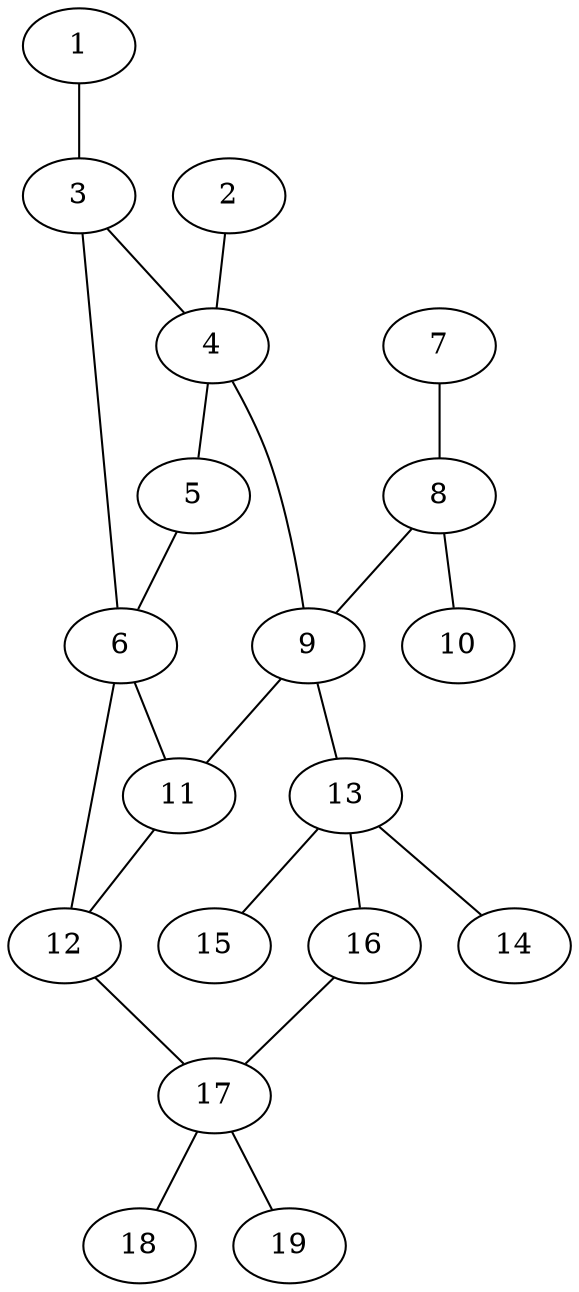 graph graphwcluster {
1--3;
2--4;
3--4;
3--6;
4--5;
4--9;
5--6;
6--11;
6--12;
7--8;
8--10;
8--9;
9--11;
9--13;
11--12;
12--17;
13--14;
13--15;
13--16;
16--17;
17--18;
17--19;
}
